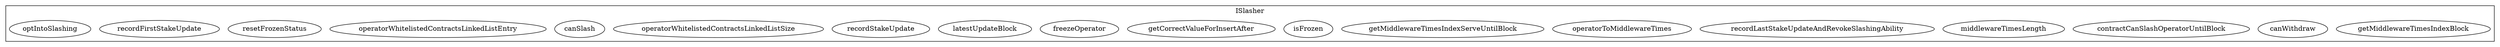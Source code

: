 strict digraph {
subgraph cluster_4461_ISlasher {
label = "ISlasher"
"4461_getMiddlewareTimesIndexBlock" [label="getMiddlewareTimesIndexBlock"]
"4461_canWithdraw" [label="canWithdraw"]
"4461_contractCanSlashOperatorUntilBlock" [label="contractCanSlashOperatorUntilBlock"]
"4461_middlewareTimesLength" [label="middlewareTimesLength"]
"4461_recordLastStakeUpdateAndRevokeSlashingAbility" [label="recordLastStakeUpdateAndRevokeSlashingAbility"]
"4461_operatorToMiddlewareTimes" [label="operatorToMiddlewareTimes"]
"4461_getMiddlewareTimesIndexServeUntilBlock" [label="getMiddlewareTimesIndexServeUntilBlock"]
"4461_isFrozen" [label="isFrozen"]
"4461_getCorrectValueForInsertAfter" [label="getCorrectValueForInsertAfter"]
"4461_freezeOperator" [label="freezeOperator"]
"4461_latestUpdateBlock" [label="latestUpdateBlock"]
"4461_recordStakeUpdate" [label="recordStakeUpdate"]
"4461_operatorWhitelistedContractsLinkedListSize" [label="operatorWhitelistedContractsLinkedListSize"]
"4461_canSlash" [label="canSlash"]
"4461_operatorWhitelistedContractsLinkedListEntry" [label="operatorWhitelistedContractsLinkedListEntry"]
"4461_resetFrozenStatus" [label="resetFrozenStatus"]
"4461_recordFirstStakeUpdate" [label="recordFirstStakeUpdate"]
"4461_optIntoSlashing" [label="optIntoSlashing"]
}subgraph cluster_solidity {
label = "[Solidity]"
}
}